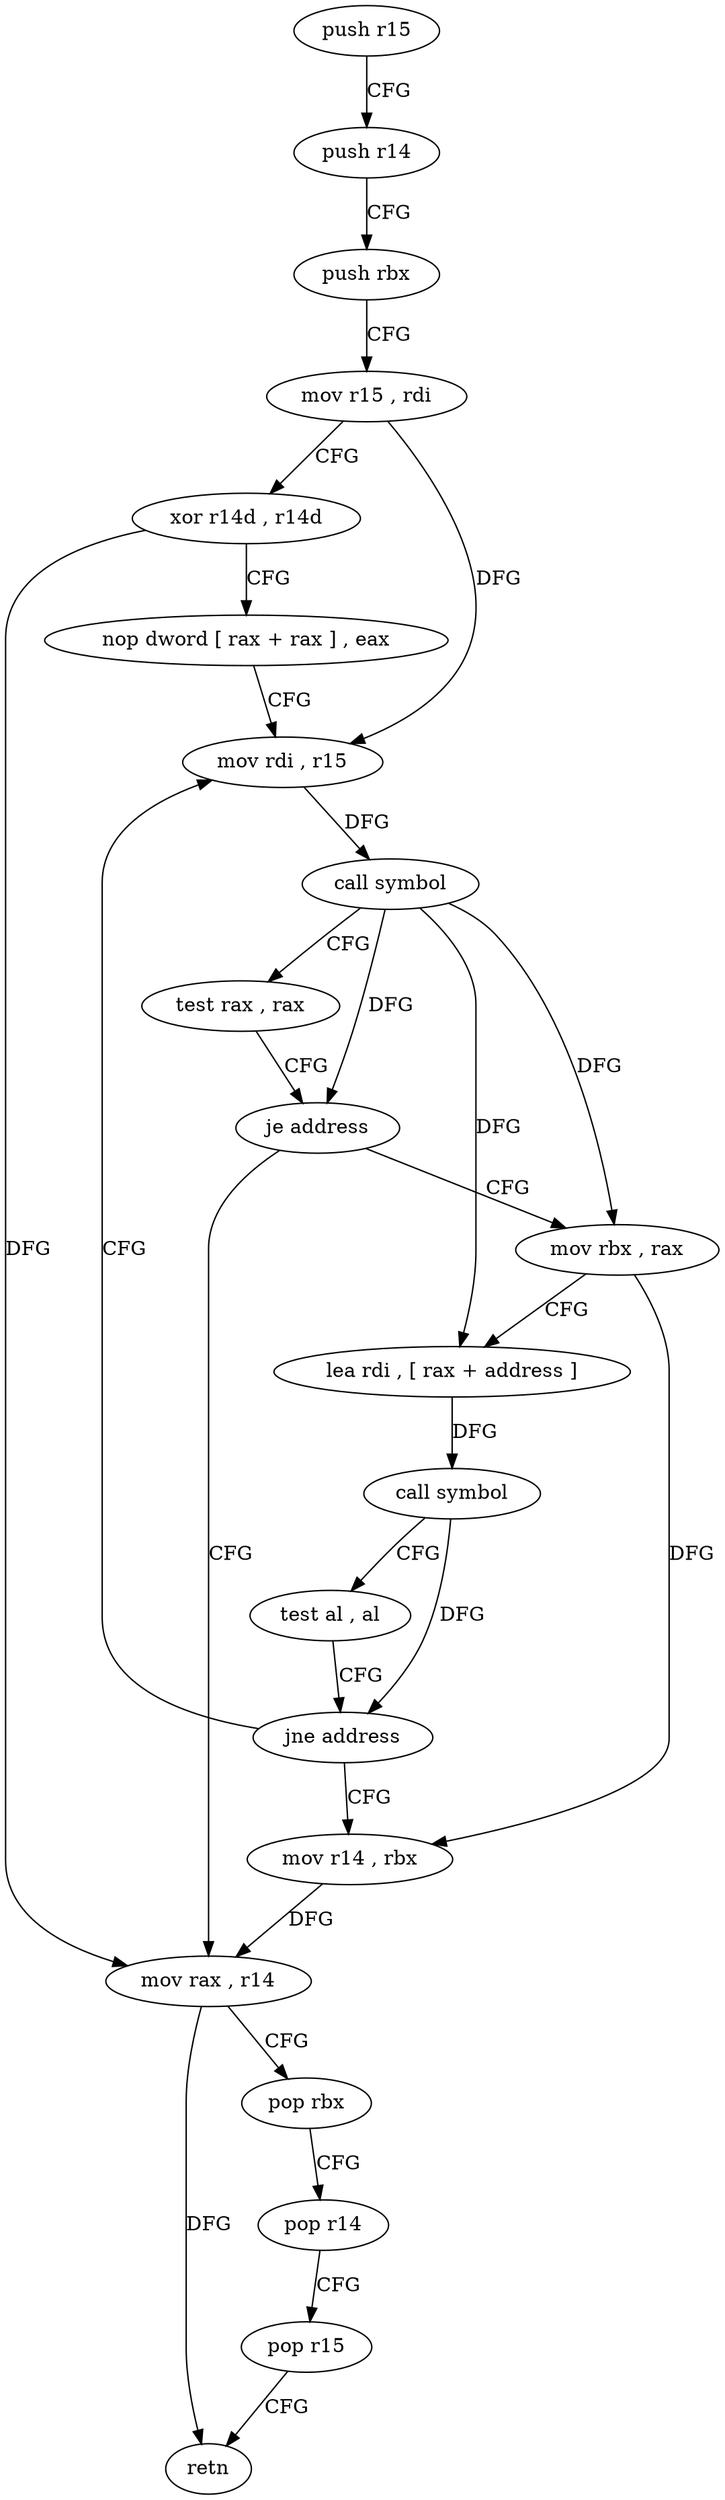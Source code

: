 digraph "func" {
"4210768" [label = "push r15" ]
"4210770" [label = "push r14" ]
"4210772" [label = "push rbx" ]
"4210773" [label = "mov r15 , rdi" ]
"4210776" [label = "xor r14d , r14d" ]
"4210779" [label = "nop dword [ rax + rax ] , eax" ]
"4210784" [label = "mov rdi , r15" ]
"4210816" [label = "mov rax , r14" ]
"4210819" [label = "pop rbx" ]
"4210820" [label = "pop r14" ]
"4210822" [label = "pop r15" ]
"4210824" [label = "retn" ]
"4210797" [label = "mov rbx , rax" ]
"4210800" [label = "lea rdi , [ rax + address ]" ]
"4210804" [label = "call symbol" ]
"4210809" [label = "test al , al" ]
"4210811" [label = "jne address" ]
"4210813" [label = "mov r14 , rbx" ]
"4210787" [label = "call symbol" ]
"4210792" [label = "test rax , rax" ]
"4210795" [label = "je address" ]
"4210768" -> "4210770" [ label = "CFG" ]
"4210770" -> "4210772" [ label = "CFG" ]
"4210772" -> "4210773" [ label = "CFG" ]
"4210773" -> "4210776" [ label = "CFG" ]
"4210773" -> "4210784" [ label = "DFG" ]
"4210776" -> "4210779" [ label = "CFG" ]
"4210776" -> "4210816" [ label = "DFG" ]
"4210779" -> "4210784" [ label = "CFG" ]
"4210784" -> "4210787" [ label = "DFG" ]
"4210816" -> "4210819" [ label = "CFG" ]
"4210816" -> "4210824" [ label = "DFG" ]
"4210819" -> "4210820" [ label = "CFG" ]
"4210820" -> "4210822" [ label = "CFG" ]
"4210822" -> "4210824" [ label = "CFG" ]
"4210797" -> "4210800" [ label = "CFG" ]
"4210797" -> "4210813" [ label = "DFG" ]
"4210800" -> "4210804" [ label = "DFG" ]
"4210804" -> "4210809" [ label = "CFG" ]
"4210804" -> "4210811" [ label = "DFG" ]
"4210809" -> "4210811" [ label = "CFG" ]
"4210811" -> "4210784" [ label = "CFG" ]
"4210811" -> "4210813" [ label = "CFG" ]
"4210813" -> "4210816" [ label = "DFG" ]
"4210787" -> "4210792" [ label = "CFG" ]
"4210787" -> "4210795" [ label = "DFG" ]
"4210787" -> "4210797" [ label = "DFG" ]
"4210787" -> "4210800" [ label = "DFG" ]
"4210792" -> "4210795" [ label = "CFG" ]
"4210795" -> "4210816" [ label = "CFG" ]
"4210795" -> "4210797" [ label = "CFG" ]
}
